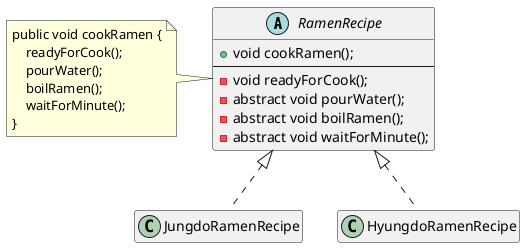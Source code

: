 @startuml
'https://plantuml.com/class-diagram

hide empty fields
hide empty methods

abstract class RamenRecipe {
    + void cookRamen();
    --
    - void readyForCook();
    - abstract void pourWater();
    - abstract void boilRamen();
    - abstract void waitForMinute();
}
note left
public void cookRamen {
    readyForCook();
    pourWater();
    boilRamen();
    waitForMinute();
}
end note

JungdoRamenRecipe .u.|> RamenRecipe
HyungdoRamenRecipe .u.|> RamenRecipe

@enduml